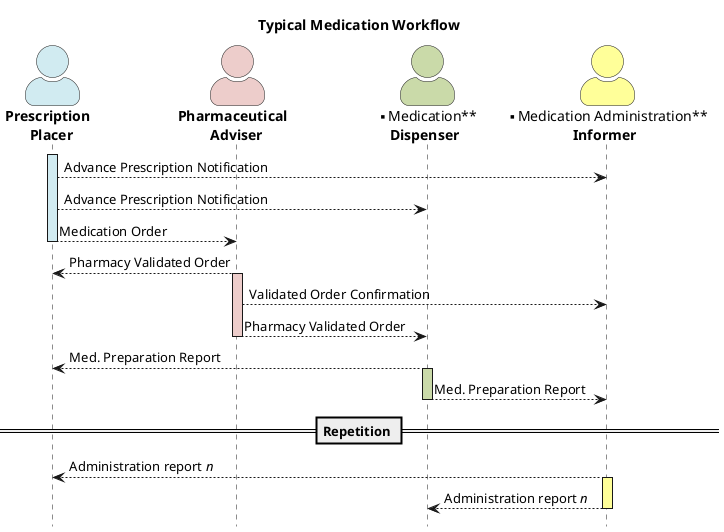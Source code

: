 @startuml
title Typical Medication Workflow
skinparam actorStyle awesome

hide footbox


actor "**Prescription** \n **Placer**" as P #d1ebf1
actor "**Pharmaceutical** \n **Adviser**" as PHA #edcdcb
actor "** Medication** \n **Dispenser **" as PD #cadaa9
actor "** Medication Administration** \n **Informer **" as MAI #ffff99

activate P #d1ebf1

P --> MAI : Advance Prescription Notification
P --> PD: Advance Prescription Notification 
P --> PHA: Medication Order
deactivate P


PHA --> P: Pharmacy Validated Order
activate PHA #edcdcb

PHA --> MAI: Validated Order Confirmation
PHA --> PD: Pharmacy Validated Order
deactivate PHA


PD --> P: Med. Preparation Report
activate PD #cadaa9

PD --> MAI: Med. Preparation Report
deactivate PD

== Repetition ==


MAI --> P: Administration report <i>n</i>
activate MAI #ffff99

MAI --> PD: Administration report <i>n</i>
deactivate MAI

@enduml
